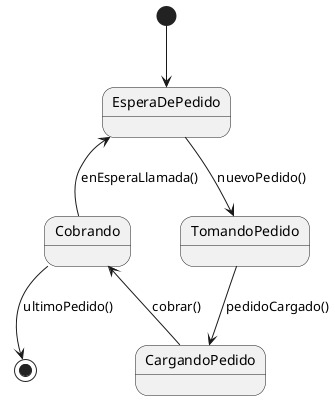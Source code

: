 @startuml Encargado
    [*] --> EsperaDePedido
    EsperaDePedido --> TomandoPedido : nuevoPedido()
    TomandoPedido --> CargandoPedido : pedidoCargado()
    CargandoPedido -up-> Cobrando : cobrar()
    Cobrando -up-> EsperaDePedido : enEsperaLlamada()
    Cobrando --> [*] : ultimoPedido()
@enduml